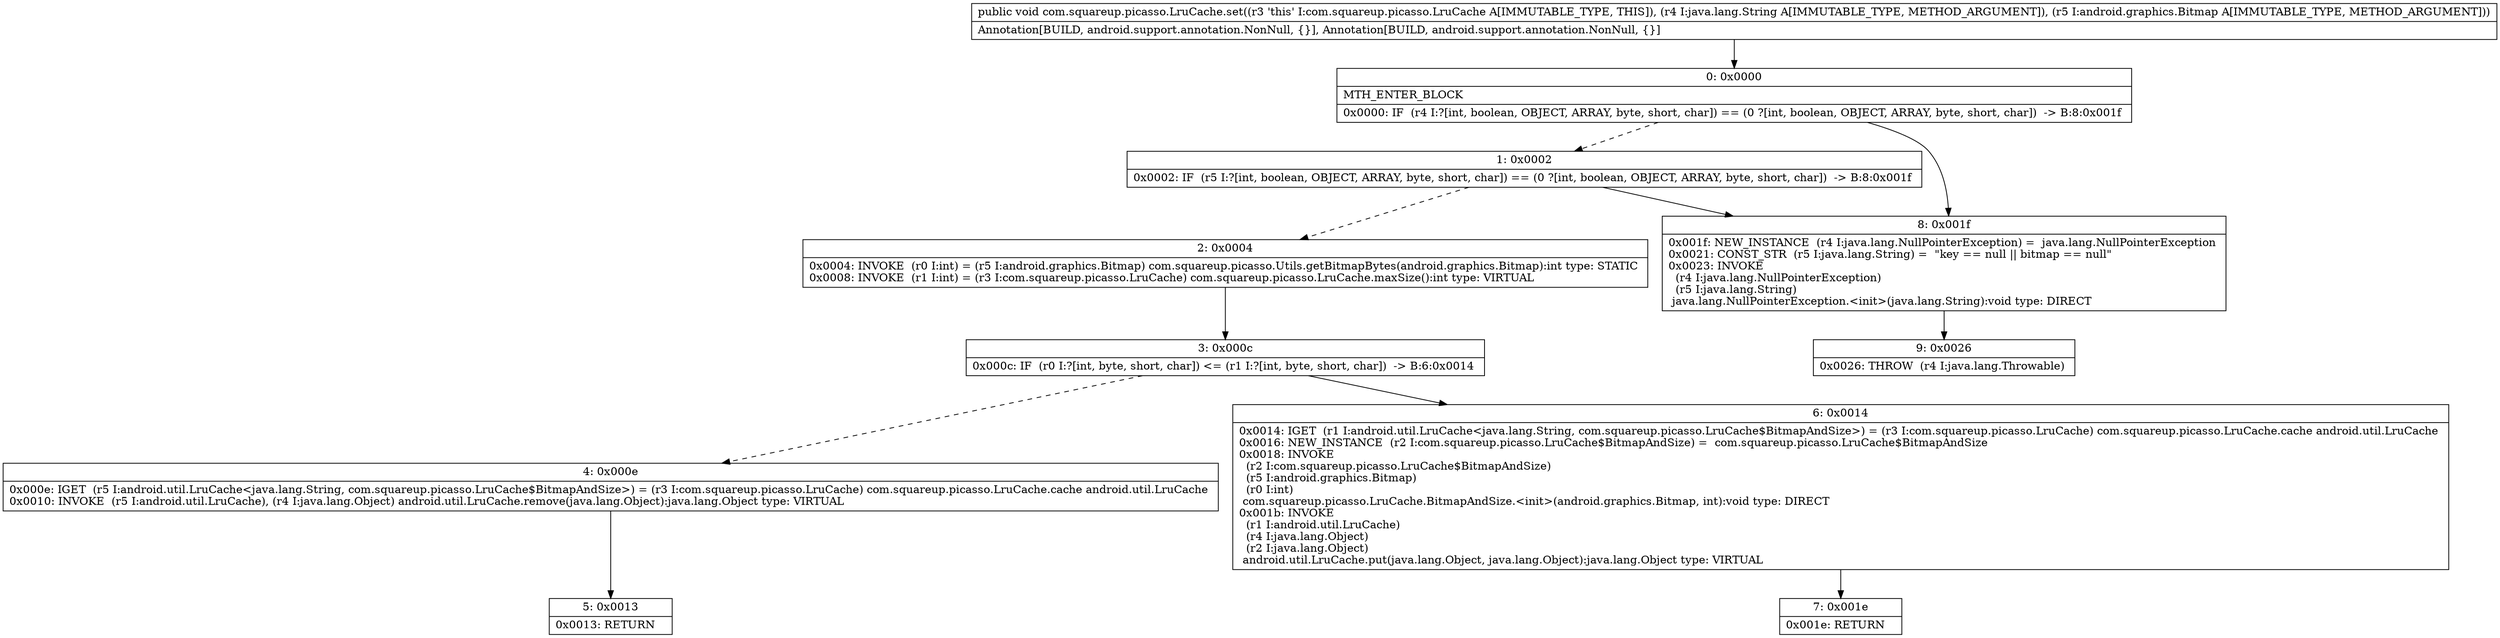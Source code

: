 digraph "CFG forcom.squareup.picasso.LruCache.set(Ljava\/lang\/String;Landroid\/graphics\/Bitmap;)V" {
Node_0 [shape=record,label="{0\:\ 0x0000|MTH_ENTER_BLOCK\l|0x0000: IF  (r4 I:?[int, boolean, OBJECT, ARRAY, byte, short, char]) == (0 ?[int, boolean, OBJECT, ARRAY, byte, short, char])  \-\> B:8:0x001f \l}"];
Node_1 [shape=record,label="{1\:\ 0x0002|0x0002: IF  (r5 I:?[int, boolean, OBJECT, ARRAY, byte, short, char]) == (0 ?[int, boolean, OBJECT, ARRAY, byte, short, char])  \-\> B:8:0x001f \l}"];
Node_2 [shape=record,label="{2\:\ 0x0004|0x0004: INVOKE  (r0 I:int) = (r5 I:android.graphics.Bitmap) com.squareup.picasso.Utils.getBitmapBytes(android.graphics.Bitmap):int type: STATIC \l0x0008: INVOKE  (r1 I:int) = (r3 I:com.squareup.picasso.LruCache) com.squareup.picasso.LruCache.maxSize():int type: VIRTUAL \l}"];
Node_3 [shape=record,label="{3\:\ 0x000c|0x000c: IF  (r0 I:?[int, byte, short, char]) \<= (r1 I:?[int, byte, short, char])  \-\> B:6:0x0014 \l}"];
Node_4 [shape=record,label="{4\:\ 0x000e|0x000e: IGET  (r5 I:android.util.LruCache\<java.lang.String, com.squareup.picasso.LruCache$BitmapAndSize\>) = (r3 I:com.squareup.picasso.LruCache) com.squareup.picasso.LruCache.cache android.util.LruCache \l0x0010: INVOKE  (r5 I:android.util.LruCache), (r4 I:java.lang.Object) android.util.LruCache.remove(java.lang.Object):java.lang.Object type: VIRTUAL \l}"];
Node_5 [shape=record,label="{5\:\ 0x0013|0x0013: RETURN   \l}"];
Node_6 [shape=record,label="{6\:\ 0x0014|0x0014: IGET  (r1 I:android.util.LruCache\<java.lang.String, com.squareup.picasso.LruCache$BitmapAndSize\>) = (r3 I:com.squareup.picasso.LruCache) com.squareup.picasso.LruCache.cache android.util.LruCache \l0x0016: NEW_INSTANCE  (r2 I:com.squareup.picasso.LruCache$BitmapAndSize) =  com.squareup.picasso.LruCache$BitmapAndSize \l0x0018: INVOKE  \l  (r2 I:com.squareup.picasso.LruCache$BitmapAndSize)\l  (r5 I:android.graphics.Bitmap)\l  (r0 I:int)\l com.squareup.picasso.LruCache.BitmapAndSize.\<init\>(android.graphics.Bitmap, int):void type: DIRECT \l0x001b: INVOKE  \l  (r1 I:android.util.LruCache)\l  (r4 I:java.lang.Object)\l  (r2 I:java.lang.Object)\l android.util.LruCache.put(java.lang.Object, java.lang.Object):java.lang.Object type: VIRTUAL \l}"];
Node_7 [shape=record,label="{7\:\ 0x001e|0x001e: RETURN   \l}"];
Node_8 [shape=record,label="{8\:\ 0x001f|0x001f: NEW_INSTANCE  (r4 I:java.lang.NullPointerException) =  java.lang.NullPointerException \l0x0021: CONST_STR  (r5 I:java.lang.String) =  \"key == null \|\| bitmap == null\" \l0x0023: INVOKE  \l  (r4 I:java.lang.NullPointerException)\l  (r5 I:java.lang.String)\l java.lang.NullPointerException.\<init\>(java.lang.String):void type: DIRECT \l}"];
Node_9 [shape=record,label="{9\:\ 0x0026|0x0026: THROW  (r4 I:java.lang.Throwable) \l}"];
MethodNode[shape=record,label="{public void com.squareup.picasso.LruCache.set((r3 'this' I:com.squareup.picasso.LruCache A[IMMUTABLE_TYPE, THIS]), (r4 I:java.lang.String A[IMMUTABLE_TYPE, METHOD_ARGUMENT]), (r5 I:android.graphics.Bitmap A[IMMUTABLE_TYPE, METHOD_ARGUMENT]))  | Annotation[BUILD, android.support.annotation.NonNull, \{\}], Annotation[BUILD, android.support.annotation.NonNull, \{\}]\l}"];
MethodNode -> Node_0;
Node_0 -> Node_1[style=dashed];
Node_0 -> Node_8;
Node_1 -> Node_2[style=dashed];
Node_1 -> Node_8;
Node_2 -> Node_3;
Node_3 -> Node_4[style=dashed];
Node_3 -> Node_6;
Node_4 -> Node_5;
Node_6 -> Node_7;
Node_8 -> Node_9;
}

